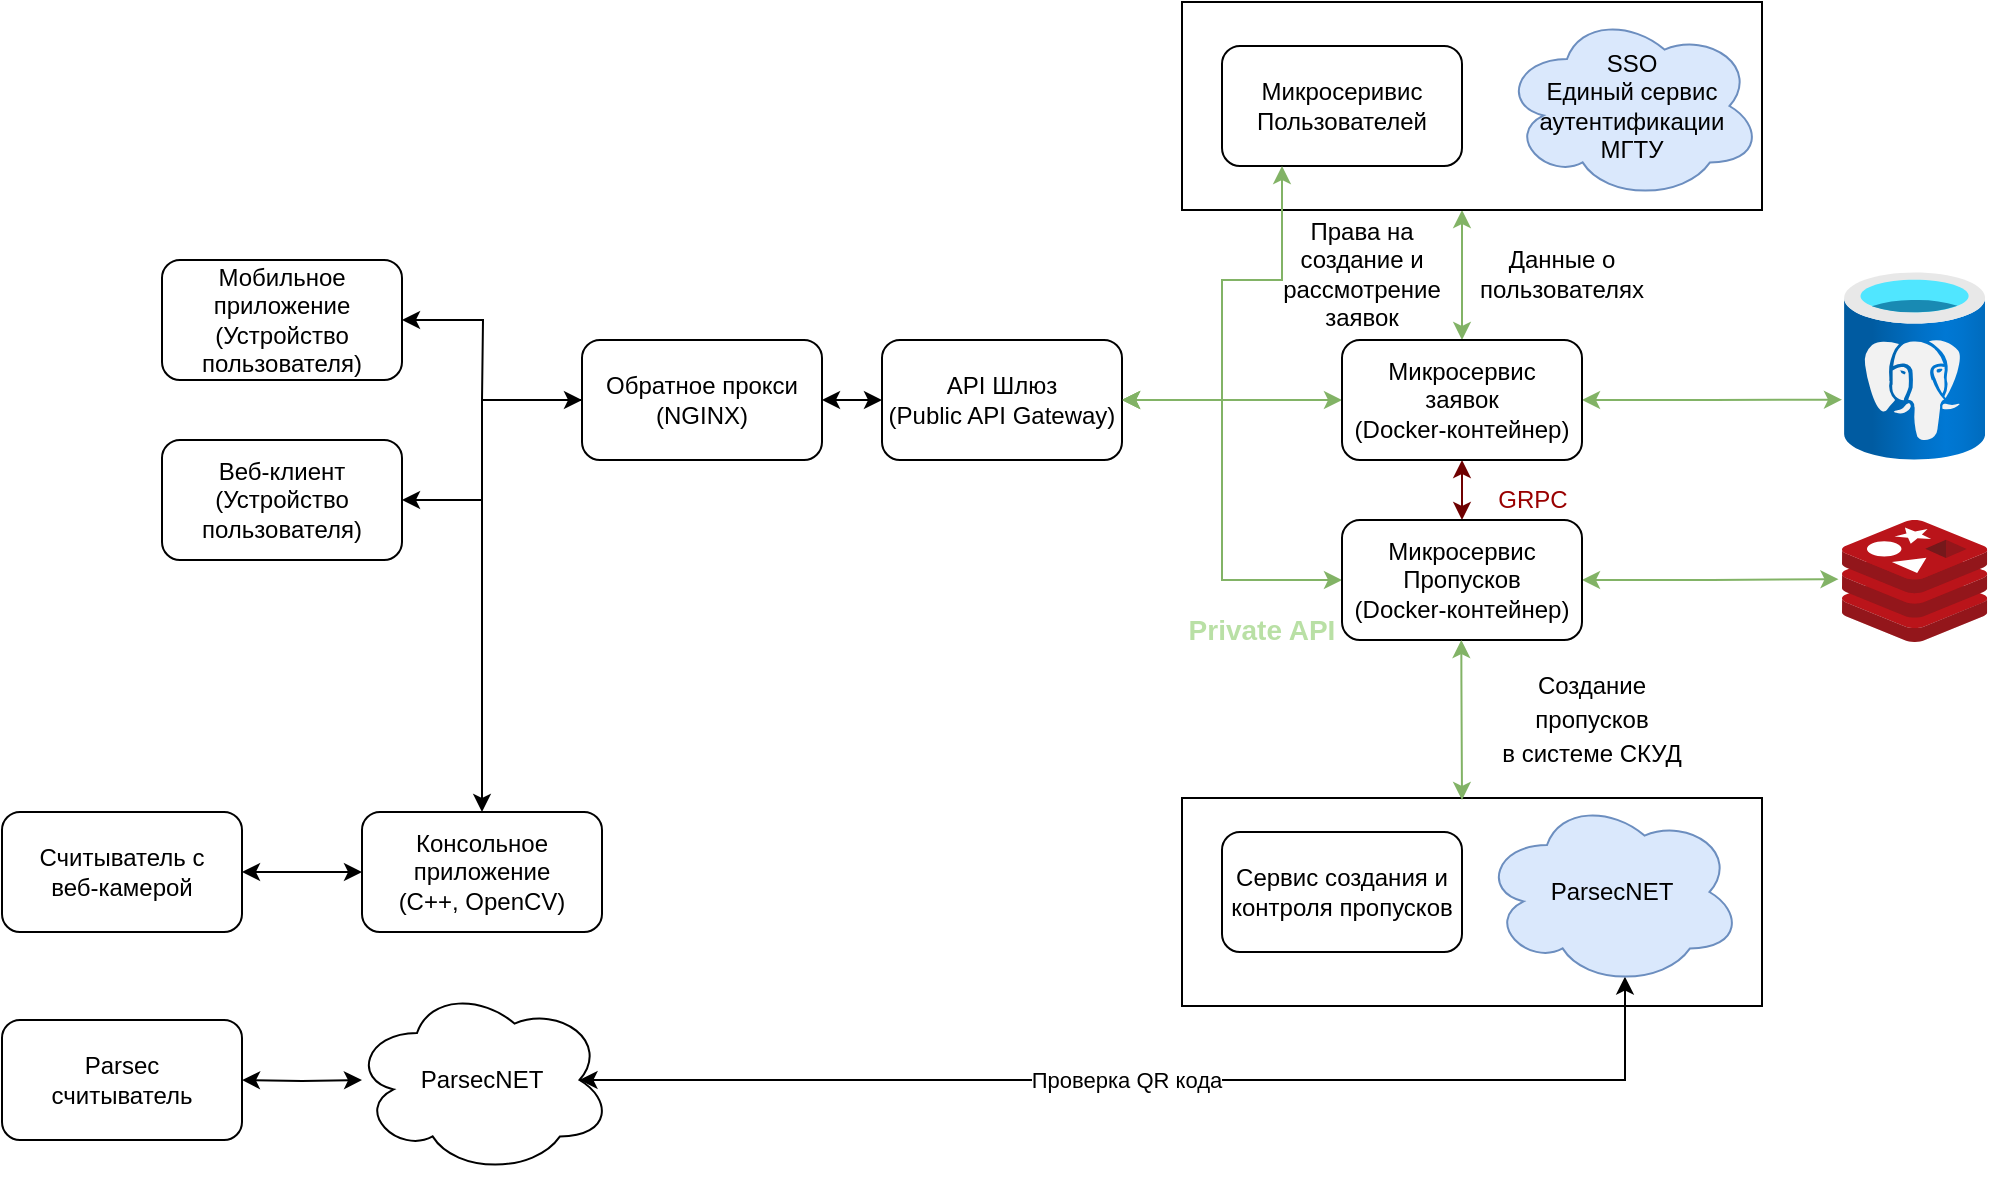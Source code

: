 <mxfile>
    <diagram id="SW4DfvEqGbZ3StJW-6-M" name="Page-1">
        <mxGraphModel dx="-368" dy="716" grid="1" gridSize="10" guides="1" tooltips="1" connect="1" arrows="1" fold="1" page="1" pageScale="1" pageWidth="1169" pageHeight="827" math="0" shadow="0">
            <root>
                <mxCell id="0"/>
                <mxCell id="1" parent="0"/>
                <mxCell id="0ASeBLusxYy_lWqm8Vvi-58" value="" style="edgeStyle=orthogonalEdgeStyle;rounded=0;orthogonalLoop=1;jettySize=auto;html=1;fontSize=12;fontColor=#000000;startArrow=classic;startFill=1;endArrow=classic;endFill=1;strokeWidth=1;fillColor=#d5e8d4;strokeColor=#82b366;" parent="1" source="0ASeBLusxYy_lWqm8Vvi-57" target="0ASeBLusxYy_lWqm8Vvi-13" edge="1">
                    <mxGeometry relative="1" as="geometry">
                        <Array as="points">
                            <mxPoint x="2050" y="210"/>
                            <mxPoint x="2050" y="210"/>
                        </Array>
                    </mxGeometry>
                </mxCell>
                <mxCell id="0ASeBLusxYy_lWqm8Vvi-57" value="" style="rounded=0;whiteSpace=wrap;html=1;fontSize=12;fontColor=#000000;" parent="1" vertex="1">
                    <mxGeometry x="1910" y="71" width="290" height="104" as="geometry"/>
                </mxCell>
                <mxCell id="0ASeBLusxYy_lWqm8Vvi-54" value="" style="rounded=0;whiteSpace=wrap;html=1;fontSize=12;fontColor=#000000;" parent="1" vertex="1">
                    <mxGeometry x="1910" y="469" width="290" height="104" as="geometry"/>
                </mxCell>
                <mxCell id="IJb-e8eg-xS6ZChyu8Ve-141" style="edgeStyle=orthogonalEdgeStyle;rounded=0;orthogonalLoop=1;jettySize=auto;html=1;startArrow=classic;startFill=1;strokeWidth=1;entryX=0;entryY=0.5;entryDx=0;entryDy=0;exitX=1;exitY=0.5;exitDx=0;exitDy=0;" parent="1" source="0ASeBLusxYy_lWqm8Vvi-7" target="IJb-e8eg-xS6ZChyu8Ve-163" edge="1">
                    <mxGeometry relative="1" as="geometry">
                        <mxPoint x="1430.78" y="506" as="targetPoint"/>
                        <mxPoint x="1390" y="506" as="sourcePoint"/>
                    </mxGeometry>
                </mxCell>
                <mxCell id="0ASeBLusxYy_lWqm8Vvi-41" style="edgeStyle=orthogonalEdgeStyle;rounded=0;orthogonalLoop=1;jettySize=auto;html=1;exitX=1;exitY=0.5;exitDx=0;exitDy=0;entryX=0;entryY=0.5;entryDx=0;entryDy=0;startArrow=classic;startFill=1;endArrow=classic;endFill=1;strokeWidth=1;fillColor=#d5e8d4;strokeColor=#82b366;" parent="1" source="IJb-e8eg-xS6ZChyu8Ve-150" target="0ASeBLusxYy_lWqm8Vvi-13" edge="1">
                    <mxGeometry relative="1" as="geometry"/>
                </mxCell>
                <mxCell id="0ASeBLusxYy_lWqm8Vvi-42" style="edgeStyle=orthogonalEdgeStyle;rounded=0;orthogonalLoop=1;jettySize=auto;html=1;exitX=1;exitY=0.5;exitDx=0;exitDy=0;entryX=0;entryY=0.5;entryDx=0;entryDy=0;startArrow=classic;startFill=1;endArrow=classic;endFill=1;strokeWidth=1;fillColor=#d5e8d4;strokeColor=#82b366;" parent="1" source="IJb-e8eg-xS6ZChyu8Ve-150" target="0ASeBLusxYy_lWqm8Vvi-14" edge="1">
                    <mxGeometry relative="1" as="geometry">
                        <Array as="points">
                            <mxPoint x="1930" y="270"/>
                            <mxPoint x="1930" y="360"/>
                        </Array>
                    </mxGeometry>
                </mxCell>
                <mxCell id="IJb-e8eg-xS6ZChyu8Ve-150" value="API Шлюз&lt;br&gt;(Public API Gateway)" style="rounded=1;whiteSpace=wrap;html=1;" parent="1" vertex="1">
                    <mxGeometry x="1760" y="240" width="120" height="60" as="geometry"/>
                </mxCell>
                <mxCell id="0ASeBLusxYy_lWqm8Vvi-35" style="edgeStyle=orthogonalEdgeStyle;rounded=0;orthogonalLoop=1;jettySize=auto;html=1;exitX=1;exitY=0.5;exitDx=0;exitDy=0;startArrow=classic;startFill=1;strokeWidth=1;endArrow=none;endFill=0;entryX=0;entryY=0.5;entryDx=0;entryDy=0;" parent="1" source="IJb-e8eg-xS6ZChyu8Ve-155" target="0ASeBLusxYy_lWqm8Vvi-1" edge="1">
                    <mxGeometry relative="1" as="geometry">
                        <mxPoint x="1590" y="270" as="targetPoint"/>
                        <Array as="points">
                            <mxPoint x="1560" y="320"/>
                            <mxPoint x="1560" y="270"/>
                        </Array>
                    </mxGeometry>
                </mxCell>
                <mxCell id="IJb-e8eg-xS6ZChyu8Ve-155" value="Веб-клиент&lt;br&gt;(Устройство пользователя)" style="rounded=1;whiteSpace=wrap;html=1;" parent="1" vertex="1">
                    <mxGeometry x="1400" y="290" width="120" height="60" as="geometry"/>
                </mxCell>
                <mxCell id="0ASeBLusxYy_lWqm8Vvi-36" style="edgeStyle=orthogonalEdgeStyle;rounded=0;orthogonalLoop=1;jettySize=auto;html=1;exitX=1;exitY=0.5;exitDx=0;exitDy=0;startArrow=classic;startFill=1;endArrow=none;endFill=0;strokeWidth=1;" parent="1" source="IJb-e8eg-xS6ZChyu8Ve-157" edge="1">
                    <mxGeometry relative="1" as="geometry">
                        <mxPoint x="1560" y="270" as="targetPoint"/>
                    </mxGeometry>
                </mxCell>
                <mxCell id="IJb-e8eg-xS6ZChyu8Ve-157" value="Мобильное приложение&lt;br&gt;(Устройство пользователя)" style="rounded=1;whiteSpace=wrap;html=1;" parent="1" vertex="1">
                    <mxGeometry x="1400" y="200" width="120" height="60" as="geometry"/>
                </mxCell>
                <mxCell id="0ASeBLusxYy_lWqm8Vvi-53" style="edgeStyle=orthogonalEdgeStyle;rounded=0;orthogonalLoop=1;jettySize=auto;html=1;exitX=0.5;exitY=0;exitDx=0;exitDy=0;entryX=0;entryY=0.5;entryDx=0;entryDy=0;fontSize=12;fontColor=#000000;startArrow=classic;startFill=1;endArrow=classic;endFill=1;strokeWidth=1;" parent="1" source="IJb-e8eg-xS6ZChyu8Ve-163" target="0ASeBLusxYy_lWqm8Vvi-1" edge="1">
                    <mxGeometry relative="1" as="geometry">
                        <Array as="points">
                            <mxPoint x="1560" y="476"/>
                            <mxPoint x="1560" y="270"/>
                        </Array>
                    </mxGeometry>
                </mxCell>
                <mxCell id="IJb-e8eg-xS6ZChyu8Ve-163" value="Консольное приложение&lt;br&gt;(C++, OpenCV)" style="rounded=1;whiteSpace=wrap;html=1;" parent="1" vertex="1">
                    <mxGeometry x="1500.0" y="476" width="120" height="60" as="geometry"/>
                </mxCell>
                <mxCell id="0ASeBLusxYy_lWqm8Vvi-33" style="edgeStyle=orthogonalEdgeStyle;rounded=0;orthogonalLoop=1;jettySize=auto;html=1;exitX=1;exitY=0.5;exitDx=0;exitDy=0;startArrow=classic;startFill=1;strokeWidth=1;" parent="1" source="0ASeBLusxYy_lWqm8Vvi-1" target="IJb-e8eg-xS6ZChyu8Ve-150" edge="1">
                    <mxGeometry relative="1" as="geometry"/>
                </mxCell>
                <mxCell id="0ASeBLusxYy_lWqm8Vvi-1" value="Обратное прокси&lt;br&gt;(NGINX)" style="rounded=1;whiteSpace=wrap;html=1;" parent="1" vertex="1">
                    <mxGeometry x="1610" y="240" width="120" height="60" as="geometry"/>
                </mxCell>
                <mxCell id="0ASeBLusxYy_lWqm8Vvi-7" value="Считыватель с &lt;br&gt;веб-камерой" style="rounded=1;whiteSpace=wrap;html=1;" parent="1" vertex="1">
                    <mxGeometry x="1320.0" y="476" width="120" height="60" as="geometry"/>
                </mxCell>
                <mxCell id="0ASeBLusxYy_lWqm8Vvi-8" value="Parsec&lt;br&gt;считыватель" style="rounded=1;whiteSpace=wrap;html=1;" parent="1" vertex="1">
                    <mxGeometry x="1320.0" y="580" width="120" height="60" as="geometry"/>
                </mxCell>
                <mxCell id="0ASeBLusxYy_lWqm8Vvi-11" value="Микросеривис&lt;br&gt;Пользователей" style="rounded=1;whiteSpace=wrap;html=1;" parent="1" vertex="1">
                    <mxGeometry x="1930" y="93" width="120" height="60" as="geometry"/>
                </mxCell>
                <mxCell id="0ASeBLusxYy_lWqm8Vvi-63" style="edgeStyle=orthogonalEdgeStyle;rounded=0;orthogonalLoop=1;jettySize=auto;html=1;exitX=0.5;exitY=1;exitDx=0;exitDy=0;entryX=0.5;entryY=0;entryDx=0;entryDy=0;fontSize=12;fontColor=#000000;startArrow=classic;startFill=1;endArrow=classic;endFill=1;strokeWidth=1;fillColor=#a20025;strokeColor=#6F0000;" parent="1" source="0ASeBLusxYy_lWqm8Vvi-13" target="0ASeBLusxYy_lWqm8Vvi-14" edge="1">
                    <mxGeometry relative="1" as="geometry"/>
                </mxCell>
                <mxCell id="0ASeBLusxYy_lWqm8Vvi-64" style="edgeStyle=orthogonalEdgeStyle;rounded=0;orthogonalLoop=1;jettySize=auto;html=1;exitX=1;exitY=0.5;exitDx=0;exitDy=0;fontSize=12;fontColor=#000000;startArrow=classic;startFill=1;endArrow=classic;endFill=1;strokeWidth=1;fillColor=#d5e8d4;strokeColor=#82b366;" parent="1" source="0ASeBLusxYy_lWqm8Vvi-13" edge="1">
                    <mxGeometry relative="1" as="geometry">
                        <mxPoint x="2240" y="269.857" as="targetPoint"/>
                    </mxGeometry>
                </mxCell>
                <mxCell id="0ASeBLusxYy_lWqm8Vvi-13" value="Микросервис&lt;br&gt;заявок&lt;br&gt;(Docker-контейнер)" style="rounded=1;whiteSpace=wrap;html=1;" parent="1" vertex="1">
                    <mxGeometry x="1990" y="240" width="120" height="60" as="geometry"/>
                </mxCell>
                <mxCell id="0ASeBLusxYy_lWqm8Vvi-65" style="edgeStyle=orthogonalEdgeStyle;rounded=0;orthogonalLoop=1;jettySize=auto;html=1;exitX=1;exitY=0.5;exitDx=0;exitDy=0;entryX=-0.024;entryY=0.485;entryDx=0;entryDy=0;entryPerimeter=0;fontSize=12;fontColor=#000000;startArrow=classic;startFill=1;endArrow=classic;endFill=1;strokeWidth=1;fillColor=#d5e8d4;strokeColor=#82b366;" parent="1" source="0ASeBLusxYy_lWqm8Vvi-14" target="0ASeBLusxYy_lWqm8Vvi-31" edge="1">
                    <mxGeometry relative="1" as="geometry"/>
                </mxCell>
                <mxCell id="0ASeBLusxYy_lWqm8Vvi-14" value="Микросервис&lt;br&gt;Пропусков&lt;br&gt;(Docker-контейнер)" style="rounded=1;whiteSpace=wrap;html=1;" parent="1" vertex="1">
                    <mxGeometry x="1990" y="330" width="120" height="60" as="geometry"/>
                </mxCell>
                <mxCell id="0ASeBLusxYy_lWqm8Vvi-15" value="Сервис создания и контроля пропусков" style="rounded=1;whiteSpace=wrap;html=1;" parent="1" vertex="1">
                    <mxGeometry x="1930" y="486" width="120" height="60" as="geometry"/>
                </mxCell>
                <mxCell id="0ASeBLusxYy_lWqm8Vvi-24" style="edgeStyle=orthogonalEdgeStyle;rounded=0;orthogonalLoop=1;jettySize=auto;html=1;exitX=0.875;exitY=0.5;exitDx=0;exitDy=0;exitPerimeter=0;entryX=0.55;entryY=0.95;entryDx=0;entryDy=0;entryPerimeter=0;startArrow=classic;startFill=1;strokeWidth=1;" parent="1" source="0ASeBLusxYy_lWqm8Vvi-21" target="0ASeBLusxYy_lWqm8Vvi-23" edge="1">
                    <mxGeometry relative="1" as="geometry">
                        <Array as="points">
                            <mxPoint x="2132" y="610"/>
                        </Array>
                    </mxGeometry>
                </mxCell>
                <mxCell id="0ASeBLusxYy_lWqm8Vvi-25" value="Проверка QR кода" style="edgeLabel;html=1;align=center;verticalAlign=middle;resizable=0;points=[];" parent="0ASeBLusxYy_lWqm8Vvi-24" vertex="1" connectable="0">
                    <mxGeometry x="-0.426" y="-1" relative="1" as="geometry">
                        <mxPoint x="108" y="-1" as="offset"/>
                    </mxGeometry>
                </mxCell>
                <mxCell id="0ASeBLusxYy_lWqm8Vvi-46" value="" style="edgeStyle=orthogonalEdgeStyle;rounded=0;orthogonalLoop=1;jettySize=auto;html=1;fontSize=14;fontColor=#B9E0A5;startArrow=classic;startFill=1;endArrow=classic;endFill=1;strokeWidth=1;" parent="1" target="0ASeBLusxYy_lWqm8Vvi-8" edge="1">
                    <mxGeometry relative="1" as="geometry">
                        <mxPoint x="1500" y="610" as="sourcePoint"/>
                    </mxGeometry>
                </mxCell>
                <mxCell id="0ASeBLusxYy_lWqm8Vvi-21" value="&lt;span&gt;ParsecNET&lt;/span&gt;" style="ellipse;shape=cloud;whiteSpace=wrap;html=1;" parent="1" vertex="1">
                    <mxGeometry x="1495" y="563" width="130" height="94" as="geometry"/>
                </mxCell>
                <mxCell id="0ASeBLusxYy_lWqm8Vvi-23" value="ParsecNET" style="ellipse;shape=cloud;whiteSpace=wrap;html=1;fillColor=#dae8fc;strokeColor=#6c8ebf;" parent="1" vertex="1">
                    <mxGeometry x="2060" y="469" width="130" height="94" as="geometry"/>
                </mxCell>
                <mxCell id="0ASeBLusxYy_lWqm8Vvi-30" value="" style="aspect=fixed;html=1;points=[];align=center;image;fontSize=12;image=img/lib/azure2/databases/Azure_Database_PostgreSQL_Server.svg;" parent="1" vertex="1">
                    <mxGeometry x="2241.06" y="206" width="70.5" height="94" as="geometry"/>
                </mxCell>
                <mxCell id="0ASeBLusxYy_lWqm8Vvi-31" value="" style="sketch=0;aspect=fixed;html=1;points=[];align=center;image;fontSize=12;image=img/lib/mscae/Cache_Redis_Product.svg;" parent="1" vertex="1">
                    <mxGeometry x="2240" y="330" width="72.62" height="61" as="geometry"/>
                </mxCell>
                <mxCell id="0ASeBLusxYy_lWqm8Vvi-45" value="&lt;b&gt;&lt;font style=&quot;font-size: 14px&quot; color=&quot;#b9e0a5&quot;&gt;Private API&lt;br&gt;&lt;/font&gt;&lt;/b&gt;" style="text;html=1;strokeColor=none;fillColor=none;align=center;verticalAlign=middle;whiteSpace=wrap;rounded=0;" parent="1" vertex="1">
                    <mxGeometry x="1910" y="370" width="80" height="30" as="geometry"/>
                </mxCell>
                <mxCell id="0ASeBLusxYy_lWqm8Vvi-49" style="edgeStyle=orthogonalEdgeStyle;rounded=0;orthogonalLoop=1;jettySize=auto;html=1;startArrow=classic;startFill=1;endArrow=classic;endFill=1;strokeWidth=1;fillColor=#d5e8d4;strokeColor=#82b366;" parent="1" edge="1">
                    <mxGeometry relative="1" as="geometry">
                        <mxPoint x="2049.66" y="390" as="sourcePoint"/>
                        <mxPoint x="2050" y="470" as="targetPoint"/>
                        <Array as="points">
                            <mxPoint x="2050" y="410"/>
                            <mxPoint x="2050" y="410"/>
                        </Array>
                    </mxGeometry>
                </mxCell>
                <mxCell id="0ASeBLusxYy_lWqm8Vvi-50" value="&lt;font color=&quot;#000000&quot; style=&quot;font-size: 12px&quot;&gt;Создание пропусков&lt;br&gt;в системе СКУД&lt;br&gt;&lt;/font&gt;" style="text;html=1;strokeColor=none;fillColor=none;align=center;verticalAlign=middle;whiteSpace=wrap;rounded=0;fontSize=14;fontColor=#B9E0A5;" parent="1" vertex="1">
                    <mxGeometry x="2060" y="414" width="110" height="30" as="geometry"/>
                </mxCell>
                <mxCell id="0ASeBLusxYy_lWqm8Vvi-55" value="SSO&lt;br&gt;Единый сервис аутентификации&lt;br&gt;МГТУ" style="ellipse;shape=cloud;whiteSpace=wrap;html=1;fillColor=#dae8fc;strokeColor=#6c8ebf;" parent="1" vertex="1">
                    <mxGeometry x="2070" y="76" width="130" height="94" as="geometry"/>
                </mxCell>
                <mxCell id="0ASeBLusxYy_lWqm8Vvi-59" style="edgeStyle=orthogonalEdgeStyle;rounded=0;orthogonalLoop=1;jettySize=auto;html=1;exitX=1;exitY=0.5;exitDx=0;exitDy=0;startArrow=classic;startFill=1;endArrow=classic;endFill=1;strokeWidth=1;fillColor=#d5e8d4;strokeColor=#82b366;" parent="1" source="IJb-e8eg-xS6ZChyu8Ve-150" edge="1">
                    <mxGeometry relative="1" as="geometry">
                        <mxPoint x="1890" y="280" as="sourcePoint"/>
                        <mxPoint x="1960" y="153" as="targetPoint"/>
                        <Array as="points">
                            <mxPoint x="1930" y="270"/>
                            <mxPoint x="1930" y="210"/>
                            <mxPoint x="1960" y="210"/>
                            <mxPoint x="1960" y="153"/>
                        </Array>
                    </mxGeometry>
                </mxCell>
                <mxCell id="0ASeBLusxYy_lWqm8Vvi-60" value="Данные о пользователях" style="text;html=1;strokeColor=none;fillColor=none;align=center;verticalAlign=middle;whiteSpace=wrap;rounded=0;fontSize=12;fontColor=#000000;" parent="1" vertex="1">
                    <mxGeometry x="2070" y="192" width="60" height="30" as="geometry"/>
                </mxCell>
                <mxCell id="0ASeBLusxYy_lWqm8Vvi-61" value="Права на создание и рассмотрение заявок" style="text;html=1;strokeColor=none;fillColor=none;align=center;verticalAlign=middle;whiteSpace=wrap;rounded=0;fontSize=12;fontColor=#000000;" parent="1" vertex="1">
                    <mxGeometry x="1970" y="192" width="60" height="30" as="geometry"/>
                </mxCell>
                <mxCell id="2" value="&lt;font color=&quot;#990000&quot;&gt;GRPC&lt;/font&gt;" style="text;html=1;align=center;verticalAlign=middle;resizable=0;points=[];autosize=1;" parent="1" vertex="1">
                    <mxGeometry x="2060" y="310" width="50" height="20" as="geometry"/>
                </mxCell>
            </root>
        </mxGraphModel>
    </diagram>
</mxfile>